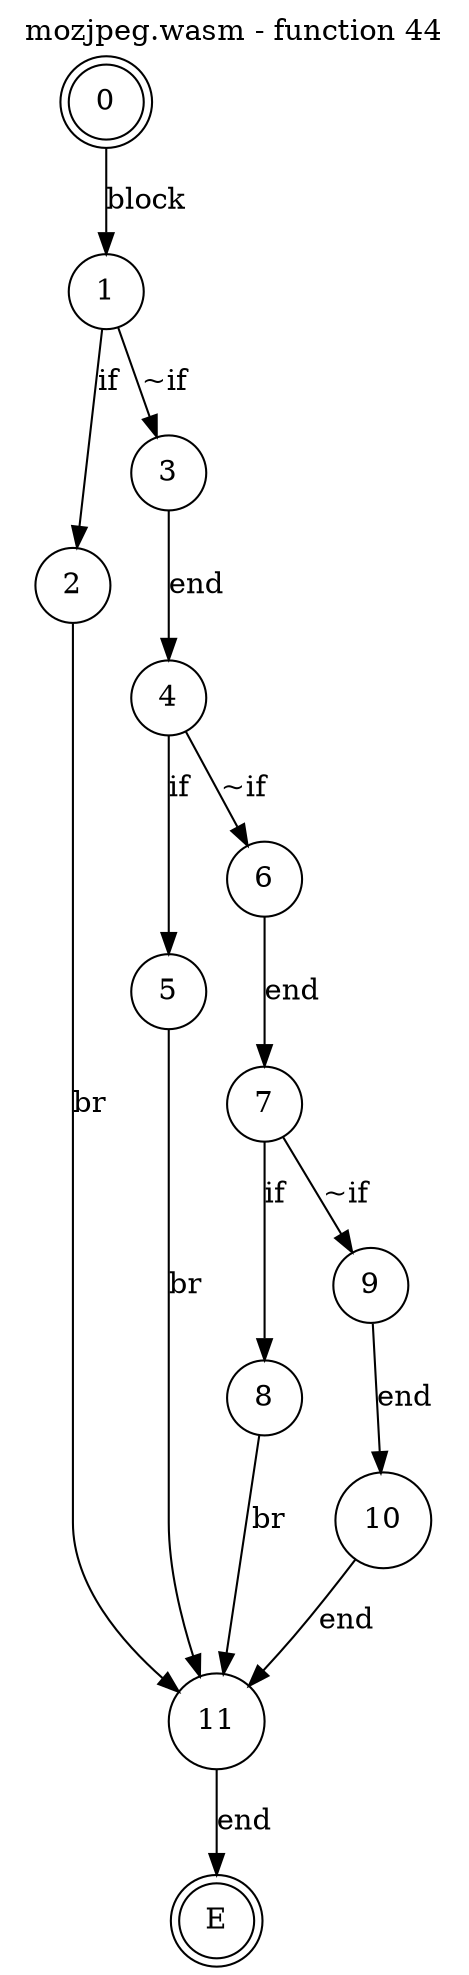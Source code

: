 digraph finite_state_machine {
    label = "mozjpeg.wasm - function 44"
    labelloc =  t
    labelfontsize = 16
    labelfontcolor = black
    labelfontname = "Helvetica"
    node [shape = doublecircle]; 0 E ;
    node [shape = circle];
    0 -> 1[label="block"];
    1 -> 2[label="if"];
    1 -> 3[label="~if"];
    2 -> 11[label="br"];
    3 -> 4[label="end"];
    4 -> 5[label="if"];
    4 -> 6[label="~if"];
    5 -> 11[label="br"];
    6 -> 7[label="end"];
    7 -> 8[label="if"];
    7 -> 9[label="~if"];
    8 -> 11[label="br"];
    9 -> 10[label="end"];
    10 -> 11[label="end"];
    11 -> E[label="end"];
}
